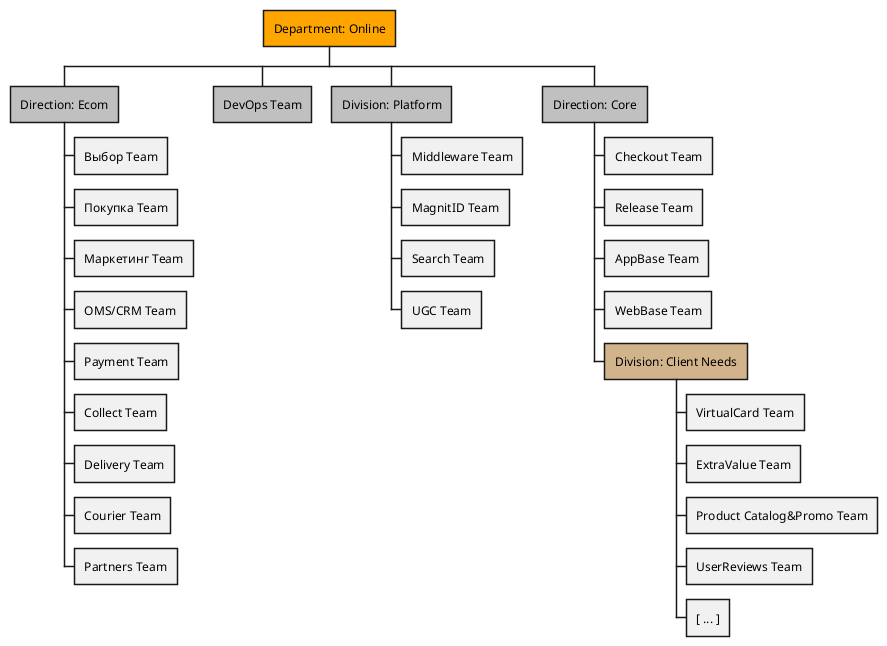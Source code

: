 @startuml

@startwbs
*[#orange] Department: Online

**[#silver] Direction: Ecom
*** Выбор Team
*** Покупка Team
*** Маркетинг Team
*** OMS/CRM Team
*** Payment Team
*** Collect Team
*** Delivery Team
*** Courier Team
*** Partners Team

**[#silver] DevOps Team

**[#silver] Division: Platform
*** Middleware Team
*** MagnitID Team
*** Search Team
*** UGC Team

**[#silver] Direction: Core
*** Checkout Team
*** Release Team
*** AppBase Team
*** WebBase Team
***[#tan] Division: Client Needs
**** VirtualCard Team
**** ExtraValue Team
**** Product Catalog&Promo Team
**** UserReviews Team
**** [ ... ]

@endwbs
@enduml
